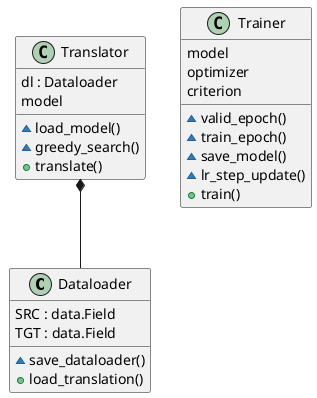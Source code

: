 @startuml
class Dataloader{
    SRC : data.Field
    TGT : data.Field
    ~save_dataloader()
    +load_translation()
}

class Trainer{
    model
    optimizer
    criterion
    ~valid_epoch()
    ~train_epoch()
    ~save_model()
    ~lr_step_update()
    +train()
}

class Translator{
    dl : Dataloader
    model
    ~load_model()
    ~greedy_search()
    +translate()
}

 Translator *-- Dataloader

@enduml